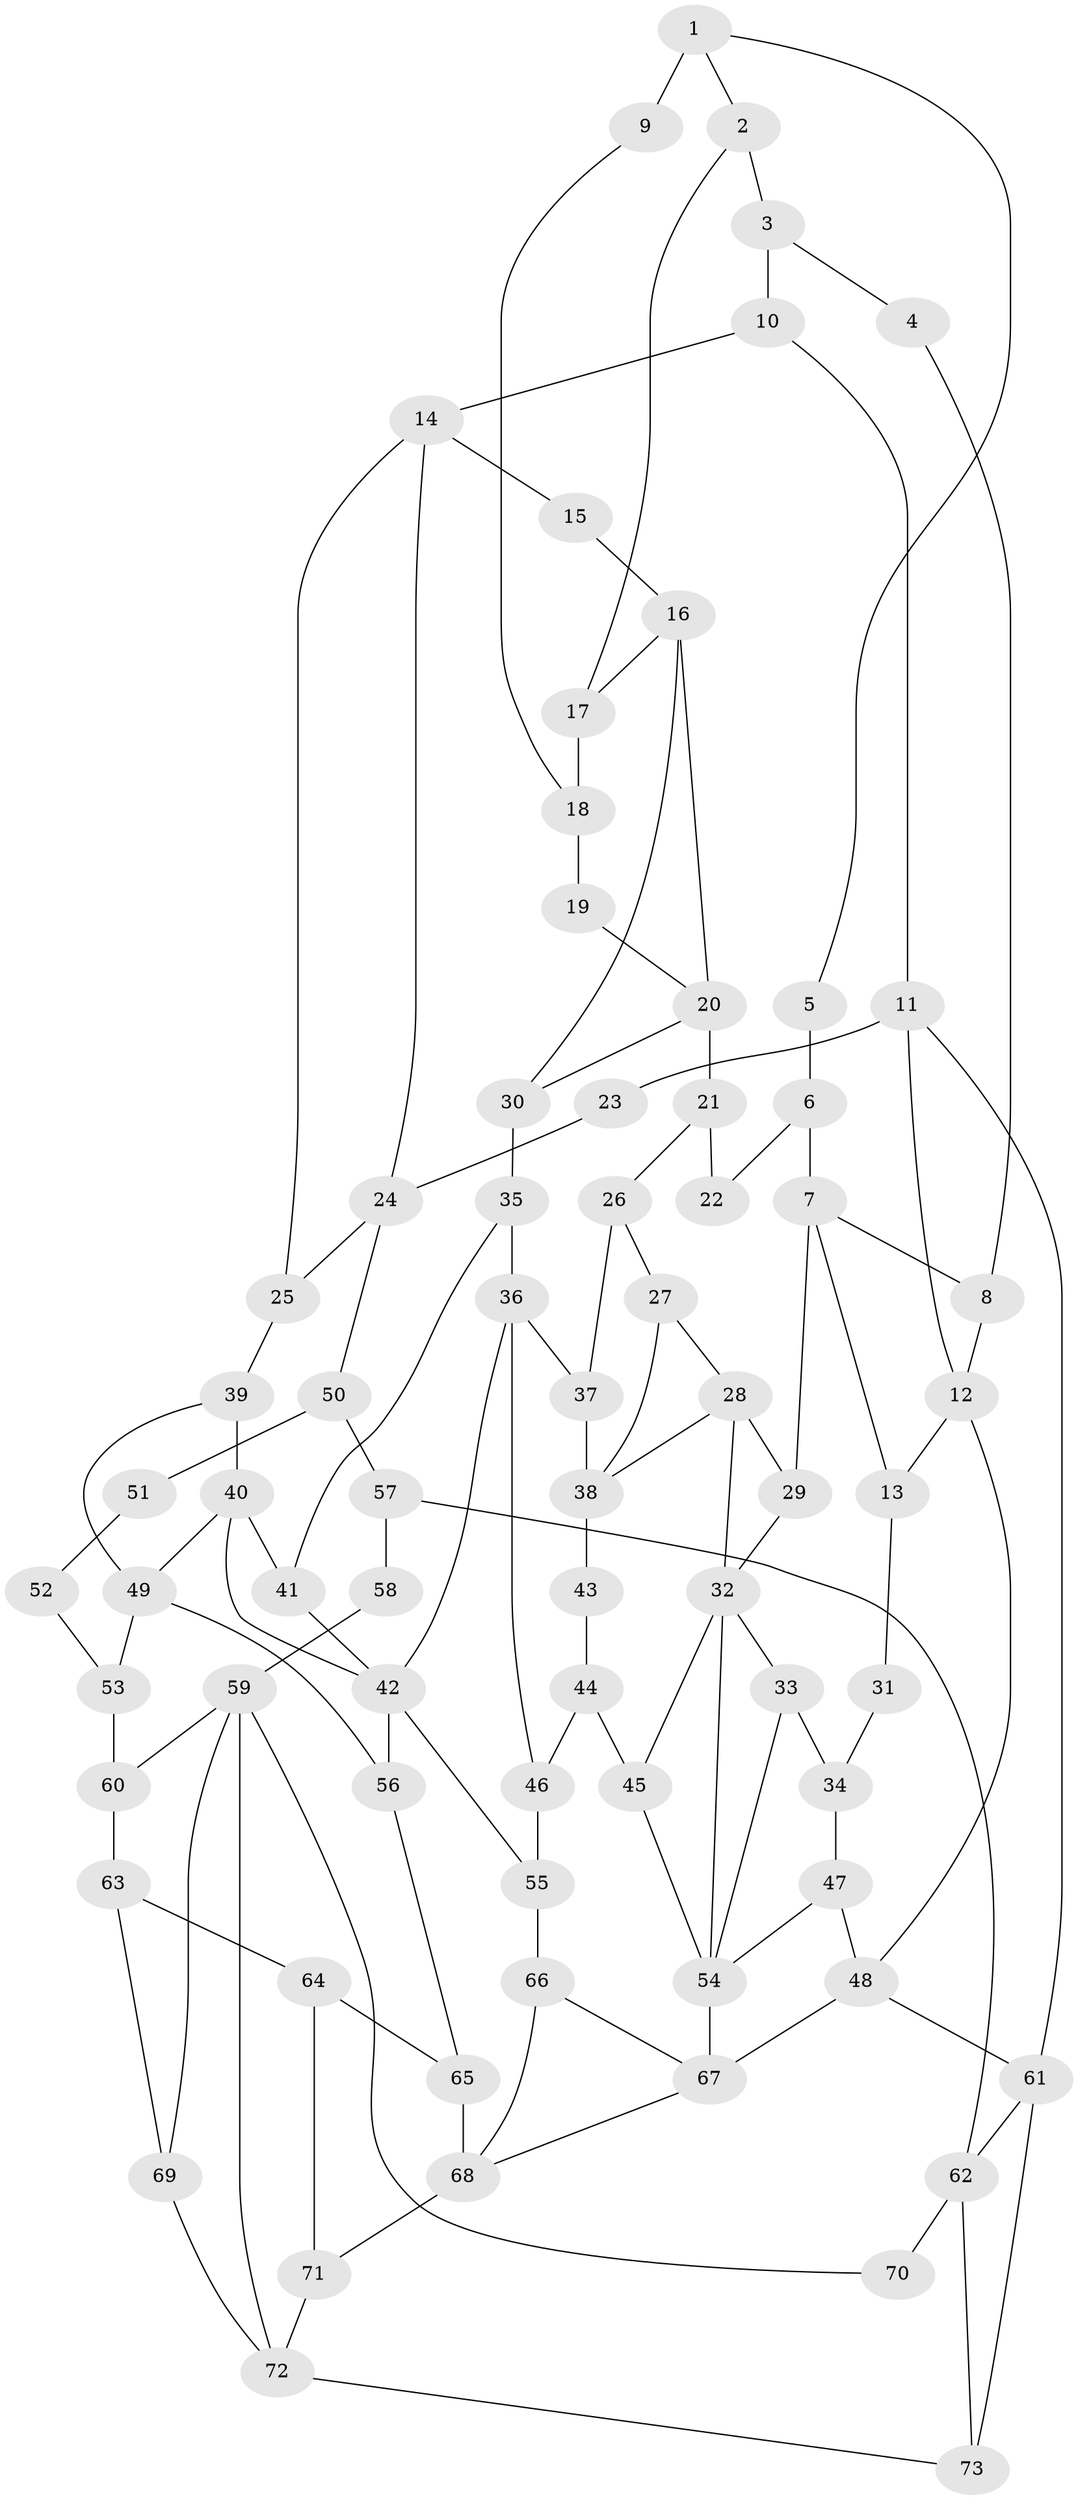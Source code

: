 // original degree distribution, {3: 0.02054794520547945, 4: 0.2328767123287671, 6: 0.2328767123287671, 5: 0.5136986301369864}
// Generated by graph-tools (version 1.1) at 2025/54/03/04/25 22:54:40]
// undirected, 73 vertices, 116 edges
graph export_dot {
  node [color=gray90,style=filled];
  1;
  2;
  3;
  4;
  5;
  6;
  7;
  8;
  9;
  10;
  11;
  12;
  13;
  14;
  15;
  16;
  17;
  18;
  19;
  20;
  21;
  22;
  23;
  24;
  25;
  26;
  27;
  28;
  29;
  30;
  31;
  32;
  33;
  34;
  35;
  36;
  37;
  38;
  39;
  40;
  41;
  42;
  43;
  44;
  45;
  46;
  47;
  48;
  49;
  50;
  51;
  52;
  53;
  54;
  55;
  56;
  57;
  58;
  59;
  60;
  61;
  62;
  63;
  64;
  65;
  66;
  67;
  68;
  69;
  70;
  71;
  72;
  73;
  1 -- 2 [weight=1.0];
  1 -- 5 [weight=1.0];
  1 -- 9 [weight=2.0];
  2 -- 3 [weight=1.0];
  2 -- 17 [weight=1.0];
  3 -- 4 [weight=1.0];
  3 -- 10 [weight=1.0];
  4 -- 8 [weight=1.0];
  5 -- 6 [weight=2.0];
  6 -- 7 [weight=2.0];
  6 -- 22 [weight=2.0];
  7 -- 8 [weight=1.0];
  7 -- 13 [weight=1.0];
  7 -- 29 [weight=2.0];
  8 -- 12 [weight=1.0];
  9 -- 18 [weight=1.0];
  10 -- 11 [weight=1.0];
  10 -- 14 [weight=1.0];
  11 -- 12 [weight=1.0];
  11 -- 23 [weight=1.0];
  11 -- 61 [weight=1.0];
  12 -- 13 [weight=1.0];
  12 -- 48 [weight=1.0];
  13 -- 31 [weight=1.0];
  14 -- 15 [weight=2.0];
  14 -- 24 [weight=1.0];
  14 -- 25 [weight=1.0];
  15 -- 16 [weight=2.0];
  16 -- 17 [weight=1.0];
  16 -- 20 [weight=1.0];
  16 -- 30 [weight=1.0];
  17 -- 18 [weight=1.0];
  18 -- 19 [weight=1.0];
  19 -- 20 [weight=2.0];
  20 -- 21 [weight=2.0];
  20 -- 30 [weight=1.0];
  21 -- 22 [weight=2.0];
  21 -- 26 [weight=1.0];
  23 -- 24 [weight=2.0];
  24 -- 25 [weight=1.0];
  24 -- 50 [weight=2.0];
  25 -- 39 [weight=1.0];
  26 -- 27 [weight=1.0];
  26 -- 37 [weight=1.0];
  27 -- 28 [weight=1.0];
  27 -- 38 [weight=1.0];
  28 -- 29 [weight=1.0];
  28 -- 32 [weight=1.0];
  28 -- 38 [weight=1.0];
  29 -- 32 [weight=2.0];
  30 -- 35 [weight=1.0];
  31 -- 34 [weight=1.0];
  32 -- 33 [weight=1.0];
  32 -- 45 [weight=1.0];
  32 -- 54 [weight=1.0];
  33 -- 34 [weight=1.0];
  33 -- 54 [weight=1.0];
  34 -- 47 [weight=1.0];
  35 -- 36 [weight=1.0];
  35 -- 41 [weight=1.0];
  36 -- 37 [weight=2.0];
  36 -- 42 [weight=1.0];
  36 -- 46 [weight=1.0];
  37 -- 38 [weight=2.0];
  38 -- 43 [weight=2.0];
  39 -- 40 [weight=1.0];
  39 -- 49 [weight=1.0];
  40 -- 41 [weight=1.0];
  40 -- 42 [weight=1.0];
  40 -- 49 [weight=1.0];
  41 -- 42 [weight=1.0];
  42 -- 55 [weight=1.0];
  42 -- 56 [weight=1.0];
  43 -- 44 [weight=1.0];
  44 -- 45 [weight=1.0];
  44 -- 46 [weight=1.0];
  45 -- 54 [weight=1.0];
  46 -- 55 [weight=1.0];
  47 -- 48 [weight=1.0];
  47 -- 54 [weight=1.0];
  48 -- 61 [weight=1.0];
  48 -- 67 [weight=1.0];
  49 -- 53 [weight=2.0];
  49 -- 56 [weight=2.0];
  50 -- 51 [weight=2.0];
  50 -- 57 [weight=2.0];
  51 -- 52 [weight=1.0];
  52 -- 53 [weight=2.0];
  53 -- 60 [weight=1.0];
  54 -- 67 [weight=2.0];
  55 -- 66 [weight=1.0];
  56 -- 65 [weight=1.0];
  57 -- 58 [weight=2.0];
  57 -- 62 [weight=2.0];
  58 -- 59 [weight=1.0];
  59 -- 60 [weight=1.0];
  59 -- 69 [weight=1.0];
  59 -- 70 [weight=1.0];
  59 -- 72 [weight=1.0];
  60 -- 63 [weight=1.0];
  61 -- 62 [weight=1.0];
  61 -- 73 [weight=1.0];
  62 -- 70 [weight=2.0];
  62 -- 73 [weight=1.0];
  63 -- 64 [weight=1.0];
  63 -- 69 [weight=1.0];
  64 -- 65 [weight=1.0];
  64 -- 71 [weight=1.0];
  65 -- 68 [weight=1.0];
  66 -- 67 [weight=1.0];
  66 -- 68 [weight=1.0];
  67 -- 68 [weight=1.0];
  68 -- 71 [weight=2.0];
  69 -- 72 [weight=2.0];
  71 -- 72 [weight=2.0];
  72 -- 73 [weight=1.0];
}
